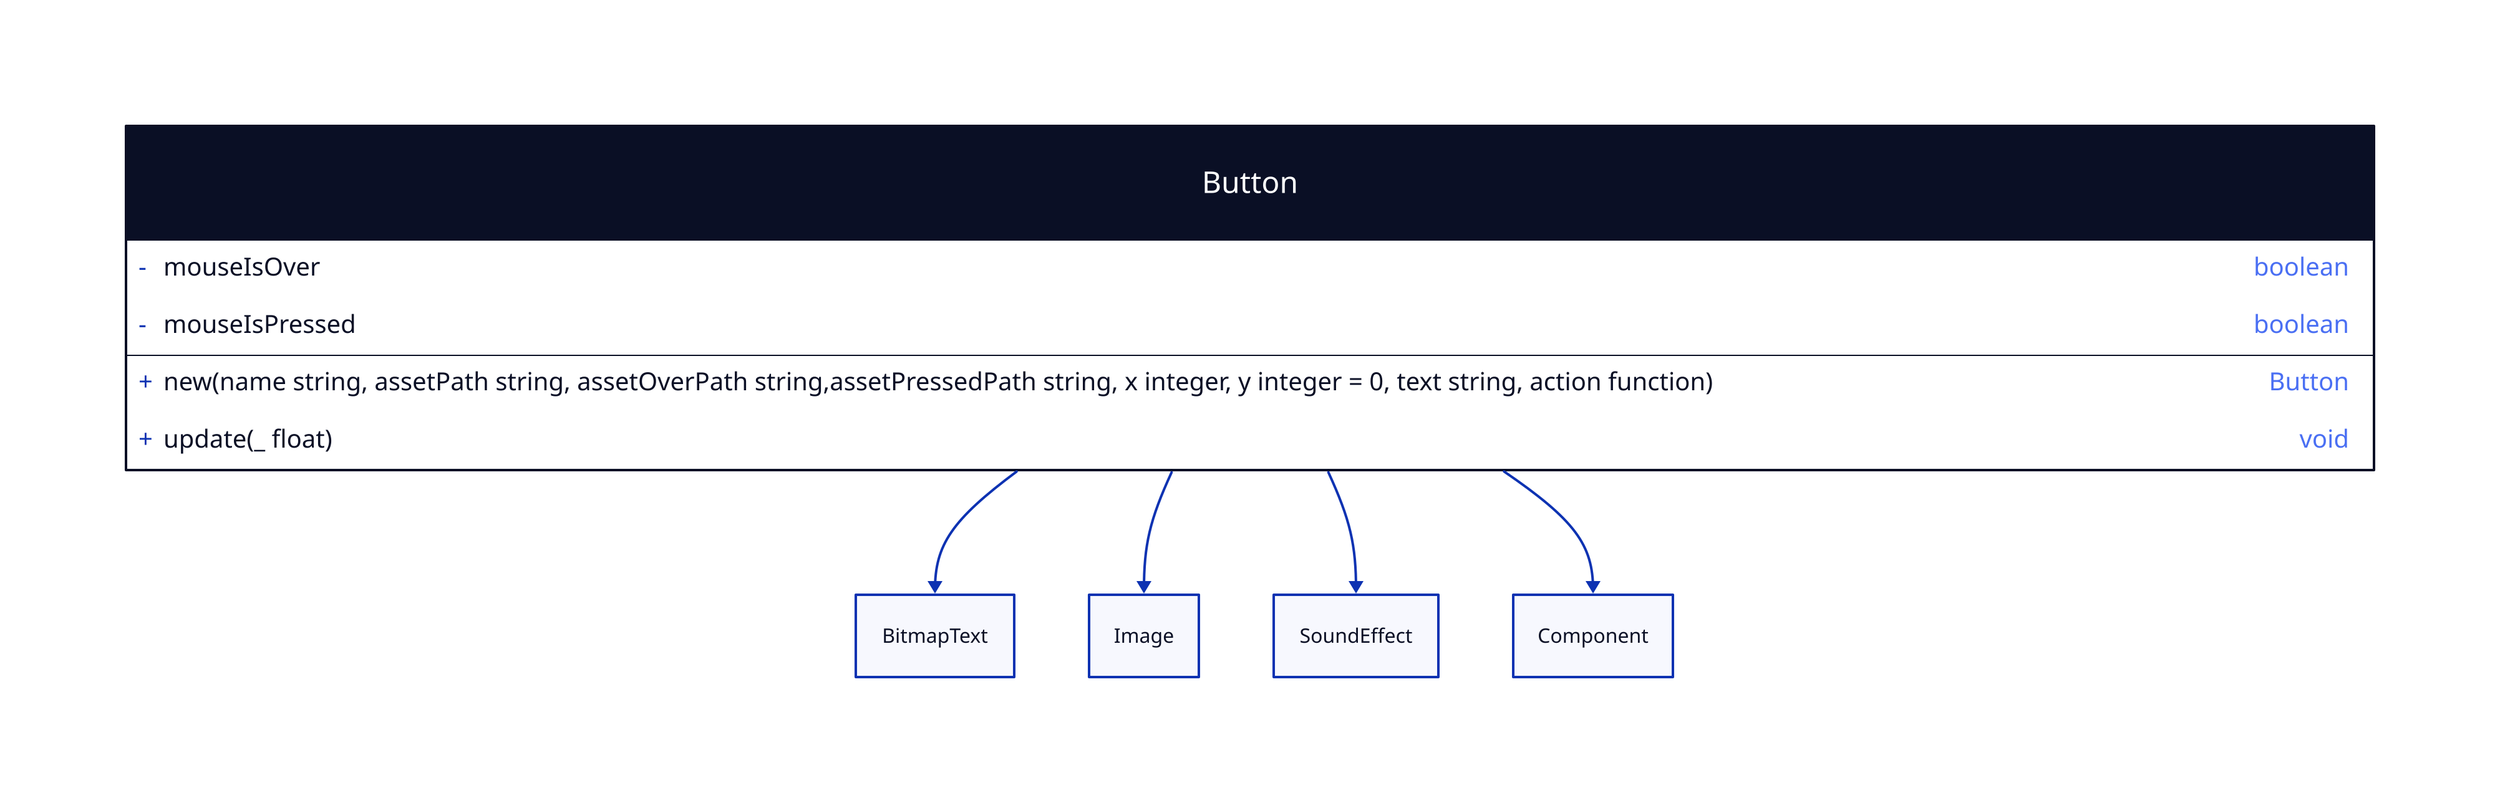 Button: {
  shape: class

  +new(name string, assetPath string, assetOverPath string,assetPressedPath string, x integer, y integer = 0, text string, action function): Button

  -mouseIsOver: boolean
  -mouseIsPressed: boolean

  +update(_ float): void
}
Button -> BitmapText
Button -> Image
Button -> SoundEffect
Button -> Component
